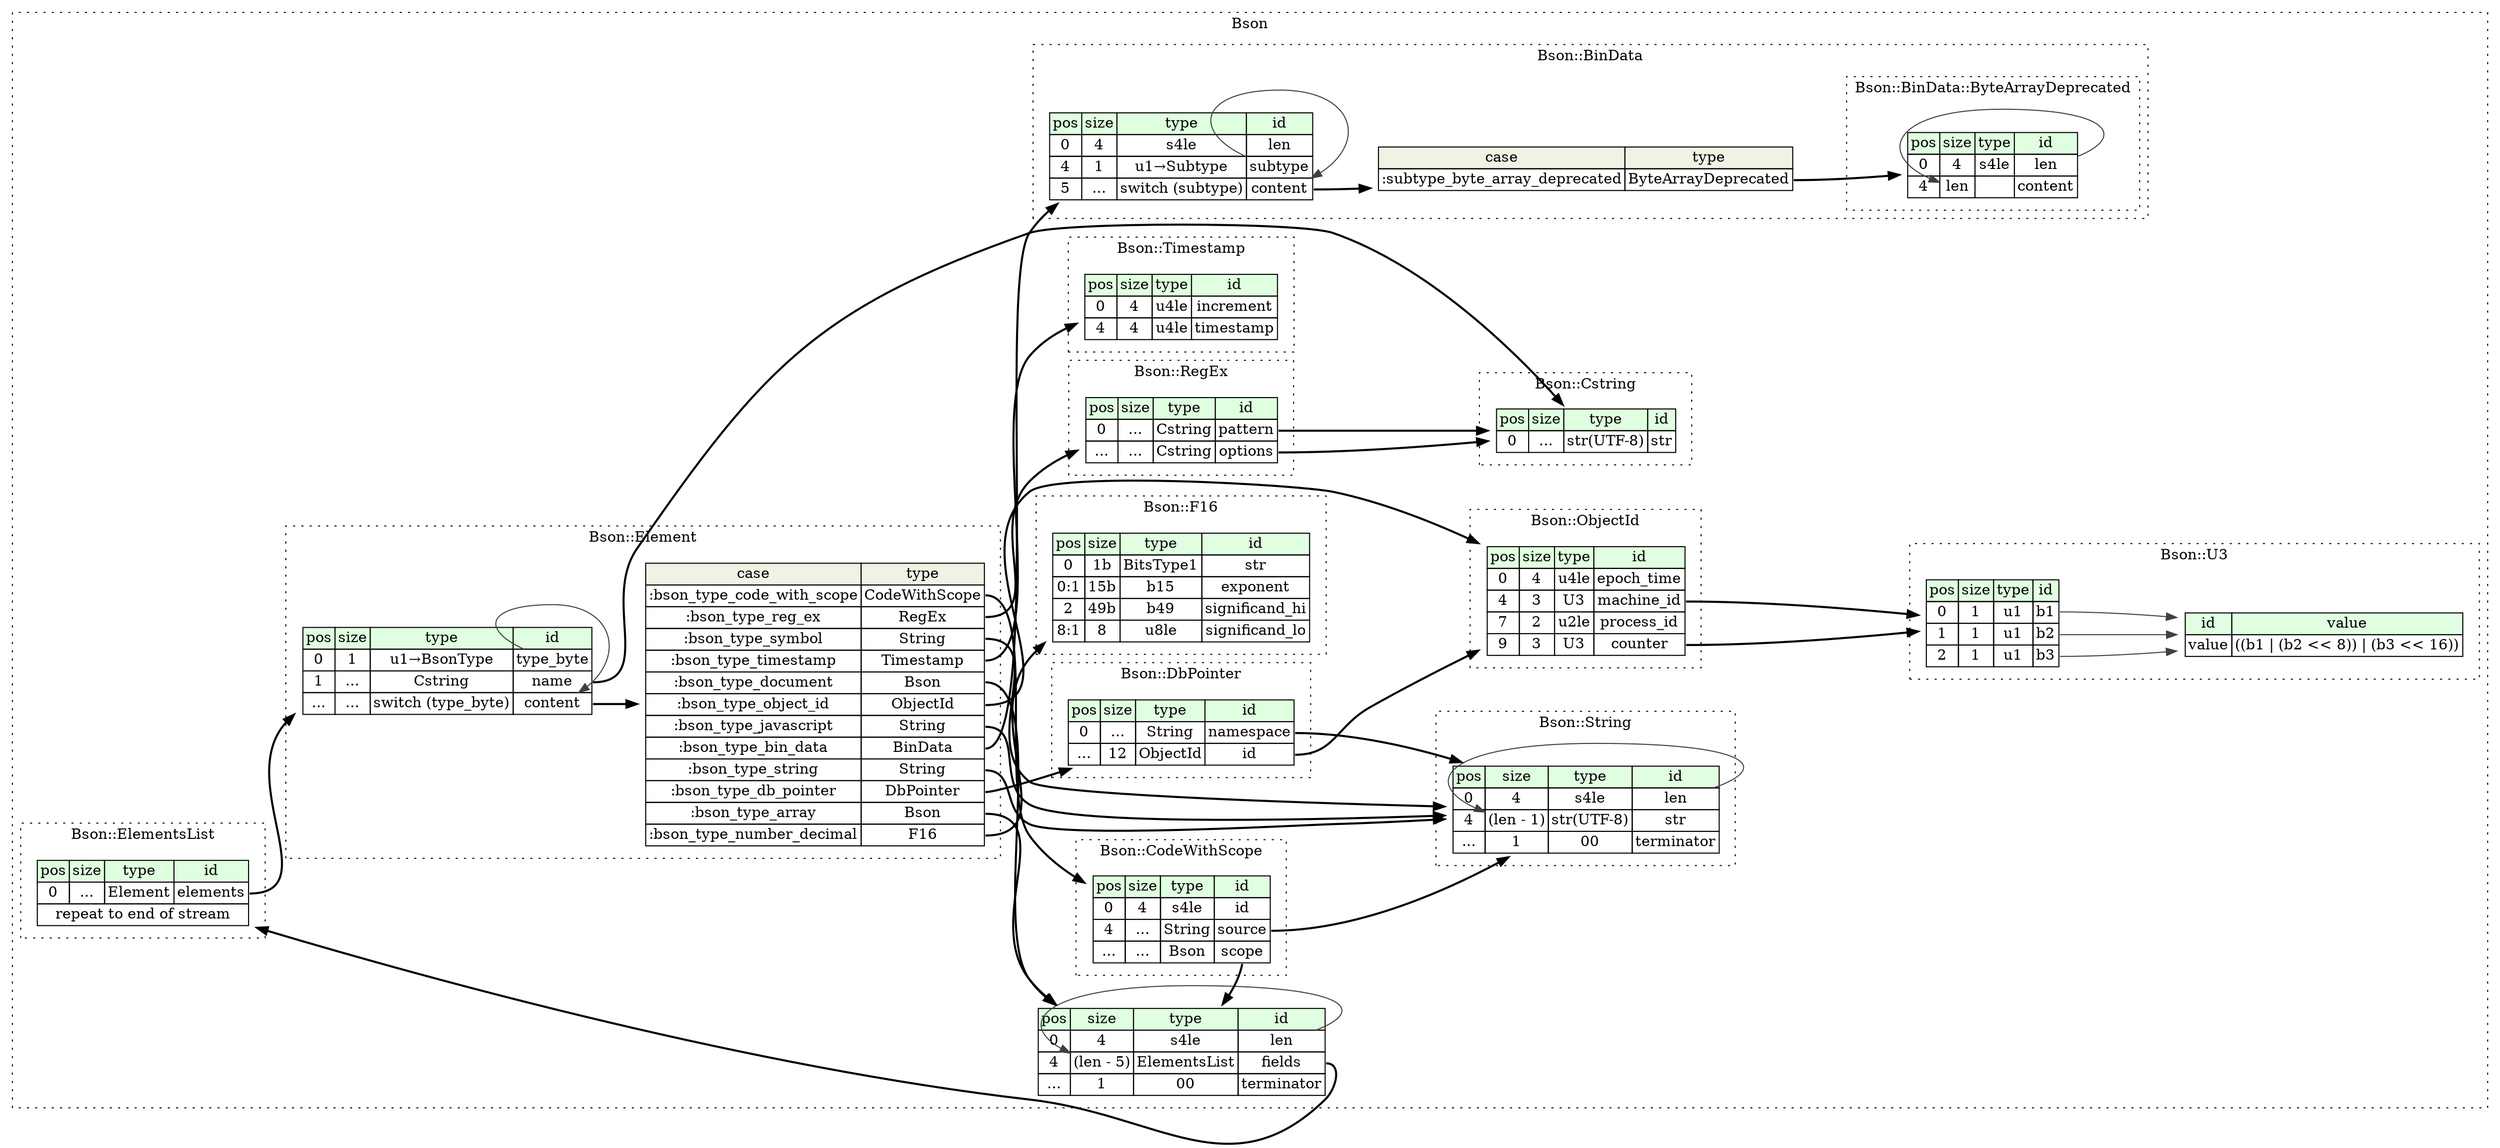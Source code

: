 digraph {
	rankdir=LR;
	node [shape=plaintext];
	subgraph cluster__bson {
		label="Bson";
		graph[style=dotted];

		bson__seq [label=<<TABLE BORDER="0" CELLBORDER="1" CELLSPACING="0">
			<TR><TD BGCOLOR="#E0FFE0">pos</TD><TD BGCOLOR="#E0FFE0">size</TD><TD BGCOLOR="#E0FFE0">type</TD><TD BGCOLOR="#E0FFE0">id</TD></TR>
			<TR><TD PORT="len_pos">0</TD><TD PORT="len_size">4</TD><TD>s4le</TD><TD PORT="len_type">len</TD></TR>
			<TR><TD PORT="fields_pos">4</TD><TD PORT="fields_size">(len - 5)</TD><TD>ElementsList</TD><TD PORT="fields_type">fields</TD></TR>
			<TR><TD PORT="terminator_pos">...</TD><TD PORT="terminator_size">1</TD><TD>00</TD><TD PORT="terminator_type">terminator</TD></TR>
		</TABLE>>];
		subgraph cluster__timestamp {
			label="Bson::Timestamp";
			graph[style=dotted];

			timestamp__seq [label=<<TABLE BORDER="0" CELLBORDER="1" CELLSPACING="0">
				<TR><TD BGCOLOR="#E0FFE0">pos</TD><TD BGCOLOR="#E0FFE0">size</TD><TD BGCOLOR="#E0FFE0">type</TD><TD BGCOLOR="#E0FFE0">id</TD></TR>
				<TR><TD PORT="increment_pos">0</TD><TD PORT="increment_size">4</TD><TD>u4le</TD><TD PORT="increment_type">increment</TD></TR>
				<TR><TD PORT="timestamp_pos">4</TD><TD PORT="timestamp_size">4</TD><TD>u4le</TD><TD PORT="timestamp_type">timestamp</TD></TR>
			</TABLE>>];
		}
		subgraph cluster__bin_data {
			label="Bson::BinData";
			graph[style=dotted];

			bin_data__seq [label=<<TABLE BORDER="0" CELLBORDER="1" CELLSPACING="0">
				<TR><TD BGCOLOR="#E0FFE0">pos</TD><TD BGCOLOR="#E0FFE0">size</TD><TD BGCOLOR="#E0FFE0">type</TD><TD BGCOLOR="#E0FFE0">id</TD></TR>
				<TR><TD PORT="len_pos">0</TD><TD PORT="len_size">4</TD><TD>s4le</TD><TD PORT="len_type">len</TD></TR>
				<TR><TD PORT="subtype_pos">4</TD><TD PORT="subtype_size">1</TD><TD>u1→Subtype</TD><TD PORT="subtype_type">subtype</TD></TR>
				<TR><TD PORT="content_pos">5</TD><TD PORT="content_size">...</TD><TD>switch (subtype)</TD><TD PORT="content_type">content</TD></TR>
			</TABLE>>];
bin_data__seq_content_switch [label=<<TABLE BORDER="0" CELLBORDER="1" CELLSPACING="0">
	<TR><TD BGCOLOR="#F0F2E4">case</TD><TD BGCOLOR="#F0F2E4">type</TD></TR>
	<TR><TD>:subtype_byte_array_deprecated</TD><TD PORT="case0">ByteArrayDeprecated</TD></TR>
</TABLE>>];
			subgraph cluster__byte_array_deprecated {
				label="Bson::BinData::ByteArrayDeprecated";
				graph[style=dotted];

				byte_array_deprecated__seq [label=<<TABLE BORDER="0" CELLBORDER="1" CELLSPACING="0">
					<TR><TD BGCOLOR="#E0FFE0">pos</TD><TD BGCOLOR="#E0FFE0">size</TD><TD BGCOLOR="#E0FFE0">type</TD><TD BGCOLOR="#E0FFE0">id</TD></TR>
					<TR><TD PORT="len_pos">0</TD><TD PORT="len_size">4</TD><TD>s4le</TD><TD PORT="len_type">len</TD></TR>
					<TR><TD PORT="content_pos">4</TD><TD PORT="content_size">len</TD><TD></TD><TD PORT="content_type">content</TD></TR>
				</TABLE>>];
			}
		}
		subgraph cluster__elements_list {
			label="Bson::ElementsList";
			graph[style=dotted];

			elements_list__seq [label=<<TABLE BORDER="0" CELLBORDER="1" CELLSPACING="0">
				<TR><TD BGCOLOR="#E0FFE0">pos</TD><TD BGCOLOR="#E0FFE0">size</TD><TD BGCOLOR="#E0FFE0">type</TD><TD BGCOLOR="#E0FFE0">id</TD></TR>
				<TR><TD PORT="elements_pos">0</TD><TD PORT="elements_size">...</TD><TD>Element</TD><TD PORT="elements_type">elements</TD></TR>
				<TR><TD COLSPAN="4" PORT="elements__repeat">repeat to end of stream</TD></TR>
			</TABLE>>];
		}
		subgraph cluster__cstring {
			label="Bson::Cstring";
			graph[style=dotted];

			cstring__seq [label=<<TABLE BORDER="0" CELLBORDER="1" CELLSPACING="0">
				<TR><TD BGCOLOR="#E0FFE0">pos</TD><TD BGCOLOR="#E0FFE0">size</TD><TD BGCOLOR="#E0FFE0">type</TD><TD BGCOLOR="#E0FFE0">id</TD></TR>
				<TR><TD PORT="str_pos">0</TD><TD PORT="str_size">...</TD><TD>str(UTF-8)</TD><TD PORT="str_type">str</TD></TR>
			</TABLE>>];
		}
		subgraph cluster__string {
			label="Bson::String";
			graph[style=dotted];

			string__seq [label=<<TABLE BORDER="0" CELLBORDER="1" CELLSPACING="0">
				<TR><TD BGCOLOR="#E0FFE0">pos</TD><TD BGCOLOR="#E0FFE0">size</TD><TD BGCOLOR="#E0FFE0">type</TD><TD BGCOLOR="#E0FFE0">id</TD></TR>
				<TR><TD PORT="len_pos">0</TD><TD PORT="len_size">4</TD><TD>s4le</TD><TD PORT="len_type">len</TD></TR>
				<TR><TD PORT="str_pos">4</TD><TD PORT="str_size">(len - 1)</TD><TD>str(UTF-8)</TD><TD PORT="str_type">str</TD></TR>
				<TR><TD PORT="terminator_pos">...</TD><TD PORT="terminator_size">1</TD><TD>00</TD><TD PORT="terminator_type">terminator</TD></TR>
			</TABLE>>];
		}
		subgraph cluster__element {
			label="Bson::Element";
			graph[style=dotted];

			element__seq [label=<<TABLE BORDER="0" CELLBORDER="1" CELLSPACING="0">
				<TR><TD BGCOLOR="#E0FFE0">pos</TD><TD BGCOLOR="#E0FFE0">size</TD><TD BGCOLOR="#E0FFE0">type</TD><TD BGCOLOR="#E0FFE0">id</TD></TR>
				<TR><TD PORT="type_byte_pos">0</TD><TD PORT="type_byte_size">1</TD><TD>u1→BsonType</TD><TD PORT="type_byte_type">type_byte</TD></TR>
				<TR><TD PORT="name_pos">1</TD><TD PORT="name_size">...</TD><TD>Cstring</TD><TD PORT="name_type">name</TD></TR>
				<TR><TD PORT="content_pos">...</TD><TD PORT="content_size">...</TD><TD>switch (type_byte)</TD><TD PORT="content_type">content</TD></TR>
			</TABLE>>];
element__seq_content_switch [label=<<TABLE BORDER="0" CELLBORDER="1" CELLSPACING="0">
	<TR><TD BGCOLOR="#F0F2E4">case</TD><TD BGCOLOR="#F0F2E4">type</TD></TR>
	<TR><TD>:bson_type_code_with_scope</TD><TD PORT="case0">CodeWithScope</TD></TR>
	<TR><TD>:bson_type_reg_ex</TD><TD PORT="case1">RegEx</TD></TR>
	<TR><TD>:bson_type_symbol</TD><TD PORT="case2">String</TD></TR>
	<TR><TD>:bson_type_timestamp</TD><TD PORT="case3">Timestamp</TD></TR>
	<TR><TD>:bson_type_document</TD><TD PORT="case4">Bson</TD></TR>
	<TR><TD>:bson_type_object_id</TD><TD PORT="case5">ObjectId</TD></TR>
	<TR><TD>:bson_type_javascript</TD><TD PORT="case6">String</TD></TR>
	<TR><TD>:bson_type_bin_data</TD><TD PORT="case7">BinData</TD></TR>
	<TR><TD>:bson_type_string</TD><TD PORT="case8">String</TD></TR>
	<TR><TD>:bson_type_db_pointer</TD><TD PORT="case9">DbPointer</TD></TR>
	<TR><TD>:bson_type_array</TD><TD PORT="case10">Bson</TD></TR>
	<TR><TD>:bson_type_number_decimal</TD><TD PORT="case11">F16</TD></TR>
</TABLE>>];
		}
		subgraph cluster__db_pointer {
			label="Bson::DbPointer";
			graph[style=dotted];

			db_pointer__seq [label=<<TABLE BORDER="0" CELLBORDER="1" CELLSPACING="0">
				<TR><TD BGCOLOR="#E0FFE0">pos</TD><TD BGCOLOR="#E0FFE0">size</TD><TD BGCOLOR="#E0FFE0">type</TD><TD BGCOLOR="#E0FFE0">id</TD></TR>
				<TR><TD PORT="namespace_pos">0</TD><TD PORT="namespace_size">...</TD><TD>String</TD><TD PORT="namespace_type">namespace</TD></TR>
				<TR><TD PORT="id_pos">...</TD><TD PORT="id_size">12</TD><TD>ObjectId</TD><TD PORT="id_type">id</TD></TR>
			</TABLE>>];
		}
		subgraph cluster__u3 {
			label="Bson::U3";
			graph[style=dotted];

			u3__seq [label=<<TABLE BORDER="0" CELLBORDER="1" CELLSPACING="0">
				<TR><TD BGCOLOR="#E0FFE0">pos</TD><TD BGCOLOR="#E0FFE0">size</TD><TD BGCOLOR="#E0FFE0">type</TD><TD BGCOLOR="#E0FFE0">id</TD></TR>
				<TR><TD PORT="b1_pos">0</TD><TD PORT="b1_size">1</TD><TD>u1</TD><TD PORT="b1_type">b1</TD></TR>
				<TR><TD PORT="b2_pos">1</TD><TD PORT="b2_size">1</TD><TD>u1</TD><TD PORT="b2_type">b2</TD></TR>
				<TR><TD PORT="b3_pos">2</TD><TD PORT="b3_size">1</TD><TD>u1</TD><TD PORT="b3_type">b3</TD></TR>
			</TABLE>>];
			u3__inst__value [label=<<TABLE BORDER="0" CELLBORDER="1" CELLSPACING="0">
				<TR><TD BGCOLOR="#E0FFE0">id</TD><TD BGCOLOR="#E0FFE0">value</TD></TR>
				<TR><TD>value</TD><TD>((b1 | (b2 &lt;&lt; 8)) | (b3 &lt;&lt; 16))</TD></TR>
			</TABLE>>];
		}
		subgraph cluster__code_with_scope {
			label="Bson::CodeWithScope";
			graph[style=dotted];

			code_with_scope__seq [label=<<TABLE BORDER="0" CELLBORDER="1" CELLSPACING="0">
				<TR><TD BGCOLOR="#E0FFE0">pos</TD><TD BGCOLOR="#E0FFE0">size</TD><TD BGCOLOR="#E0FFE0">type</TD><TD BGCOLOR="#E0FFE0">id</TD></TR>
				<TR><TD PORT="id_pos">0</TD><TD PORT="id_size">4</TD><TD>s4le</TD><TD PORT="id_type">id</TD></TR>
				<TR><TD PORT="source_pos">4</TD><TD PORT="source_size">...</TD><TD>String</TD><TD PORT="source_type">source</TD></TR>
				<TR><TD PORT="scope_pos">...</TD><TD PORT="scope_size">...</TD><TD>Bson</TD><TD PORT="scope_type">scope</TD></TR>
			</TABLE>>];
		}
		subgraph cluster__f16 {
			label="Bson::F16";
			graph[style=dotted];

			f16__seq [label=<<TABLE BORDER="0" CELLBORDER="1" CELLSPACING="0">
				<TR><TD BGCOLOR="#E0FFE0">pos</TD><TD BGCOLOR="#E0FFE0">size</TD><TD BGCOLOR="#E0FFE0">type</TD><TD BGCOLOR="#E0FFE0">id</TD></TR>
				<TR><TD PORT="str_pos">0</TD><TD PORT="str_size">1b</TD><TD>BitsType1</TD><TD PORT="str_type">str</TD></TR>
				<TR><TD PORT="exponent_pos">0:1</TD><TD PORT="exponent_size">15b</TD><TD>b15</TD><TD PORT="exponent_type">exponent</TD></TR>
				<TR><TD PORT="significand_hi_pos">2</TD><TD PORT="significand_hi_size">49b</TD><TD>b49</TD><TD PORT="significand_hi_type">significand_hi</TD></TR>
				<TR><TD PORT="significand_lo_pos">8:1</TD><TD PORT="significand_lo_size">8</TD><TD>u8le</TD><TD PORT="significand_lo_type">significand_lo</TD></TR>
			</TABLE>>];
		}
		subgraph cluster__object_id {
			label="Bson::ObjectId";
			graph[style=dotted];

			object_id__seq [label=<<TABLE BORDER="0" CELLBORDER="1" CELLSPACING="0">
				<TR><TD BGCOLOR="#E0FFE0">pos</TD><TD BGCOLOR="#E0FFE0">size</TD><TD BGCOLOR="#E0FFE0">type</TD><TD BGCOLOR="#E0FFE0">id</TD></TR>
				<TR><TD PORT="epoch_time_pos">0</TD><TD PORT="epoch_time_size">4</TD><TD>u4le</TD><TD PORT="epoch_time_type">epoch_time</TD></TR>
				<TR><TD PORT="machine_id_pos">4</TD><TD PORT="machine_id_size">3</TD><TD>U3</TD><TD PORT="machine_id_type">machine_id</TD></TR>
				<TR><TD PORT="process_id_pos">7</TD><TD PORT="process_id_size">2</TD><TD>u2le</TD><TD PORT="process_id_type">process_id</TD></TR>
				<TR><TD PORT="counter_pos">9</TD><TD PORT="counter_size">3</TD><TD>U3</TD><TD PORT="counter_type">counter</TD></TR>
			</TABLE>>];
		}
		subgraph cluster__reg_ex {
			label="Bson::RegEx";
			graph[style=dotted];

			reg_ex__seq [label=<<TABLE BORDER="0" CELLBORDER="1" CELLSPACING="0">
				<TR><TD BGCOLOR="#E0FFE0">pos</TD><TD BGCOLOR="#E0FFE0">size</TD><TD BGCOLOR="#E0FFE0">type</TD><TD BGCOLOR="#E0FFE0">id</TD></TR>
				<TR><TD PORT="pattern_pos">0</TD><TD PORT="pattern_size">...</TD><TD>Cstring</TD><TD PORT="pattern_type">pattern</TD></TR>
				<TR><TD PORT="options_pos">...</TD><TD PORT="options_size">...</TD><TD>Cstring</TD><TD PORT="options_type">options</TD></TR>
			</TABLE>>];
		}
	}
	bson__seq:len_type -> bson__seq:fields_size [color="#404040"];
	bson__seq:fields_type -> elements_list__seq [style=bold];
	bin_data__seq:content_type -> bin_data__seq_content_switch [style=bold];
	bin_data__seq_content_switch:case0 -> byte_array_deprecated__seq [style=bold];
	bin_data__seq:subtype_type -> bin_data__seq:content_type [color="#404040"];
	byte_array_deprecated__seq:len_type -> byte_array_deprecated__seq:content_size [color="#404040"];
	elements_list__seq:elements_type -> element__seq [style=bold];
	string__seq:len_type -> string__seq:str_size [color="#404040"];
	element__seq:name_type -> cstring__seq [style=bold];
	element__seq:content_type -> element__seq_content_switch [style=bold];
	element__seq_content_switch:case0 -> code_with_scope__seq [style=bold];
	element__seq_content_switch:case1 -> reg_ex__seq [style=bold];
	element__seq_content_switch:case2 -> string__seq [style=bold];
	element__seq_content_switch:case3 -> timestamp__seq [style=bold];
	element__seq_content_switch:case4 -> bson__seq [style=bold];
	element__seq_content_switch:case5 -> object_id__seq [style=bold];
	element__seq_content_switch:case6 -> string__seq [style=bold];
	element__seq_content_switch:case7 -> bin_data__seq [style=bold];
	element__seq_content_switch:case8 -> string__seq [style=bold];
	element__seq_content_switch:case9 -> db_pointer__seq [style=bold];
	element__seq_content_switch:case10 -> bson__seq [style=bold];
	element__seq_content_switch:case11 -> f16__seq [style=bold];
	element__seq:type_byte_type -> element__seq:content_type [color="#404040"];
	db_pointer__seq:namespace_type -> string__seq [style=bold];
	db_pointer__seq:id_type -> object_id__seq [style=bold];
	u3__seq:b1_type -> u3__inst__value [color="#404040"];
	u3__seq:b2_type -> u3__inst__value [color="#404040"];
	u3__seq:b3_type -> u3__inst__value [color="#404040"];
	code_with_scope__seq:source_type -> string__seq [style=bold];
	code_with_scope__seq:scope_type -> bson__seq [style=bold];
	object_id__seq:machine_id_type -> u3__seq [style=bold];
	object_id__seq:counter_type -> u3__seq [style=bold];
	reg_ex__seq:pattern_type -> cstring__seq [style=bold];
	reg_ex__seq:options_type -> cstring__seq [style=bold];
}
